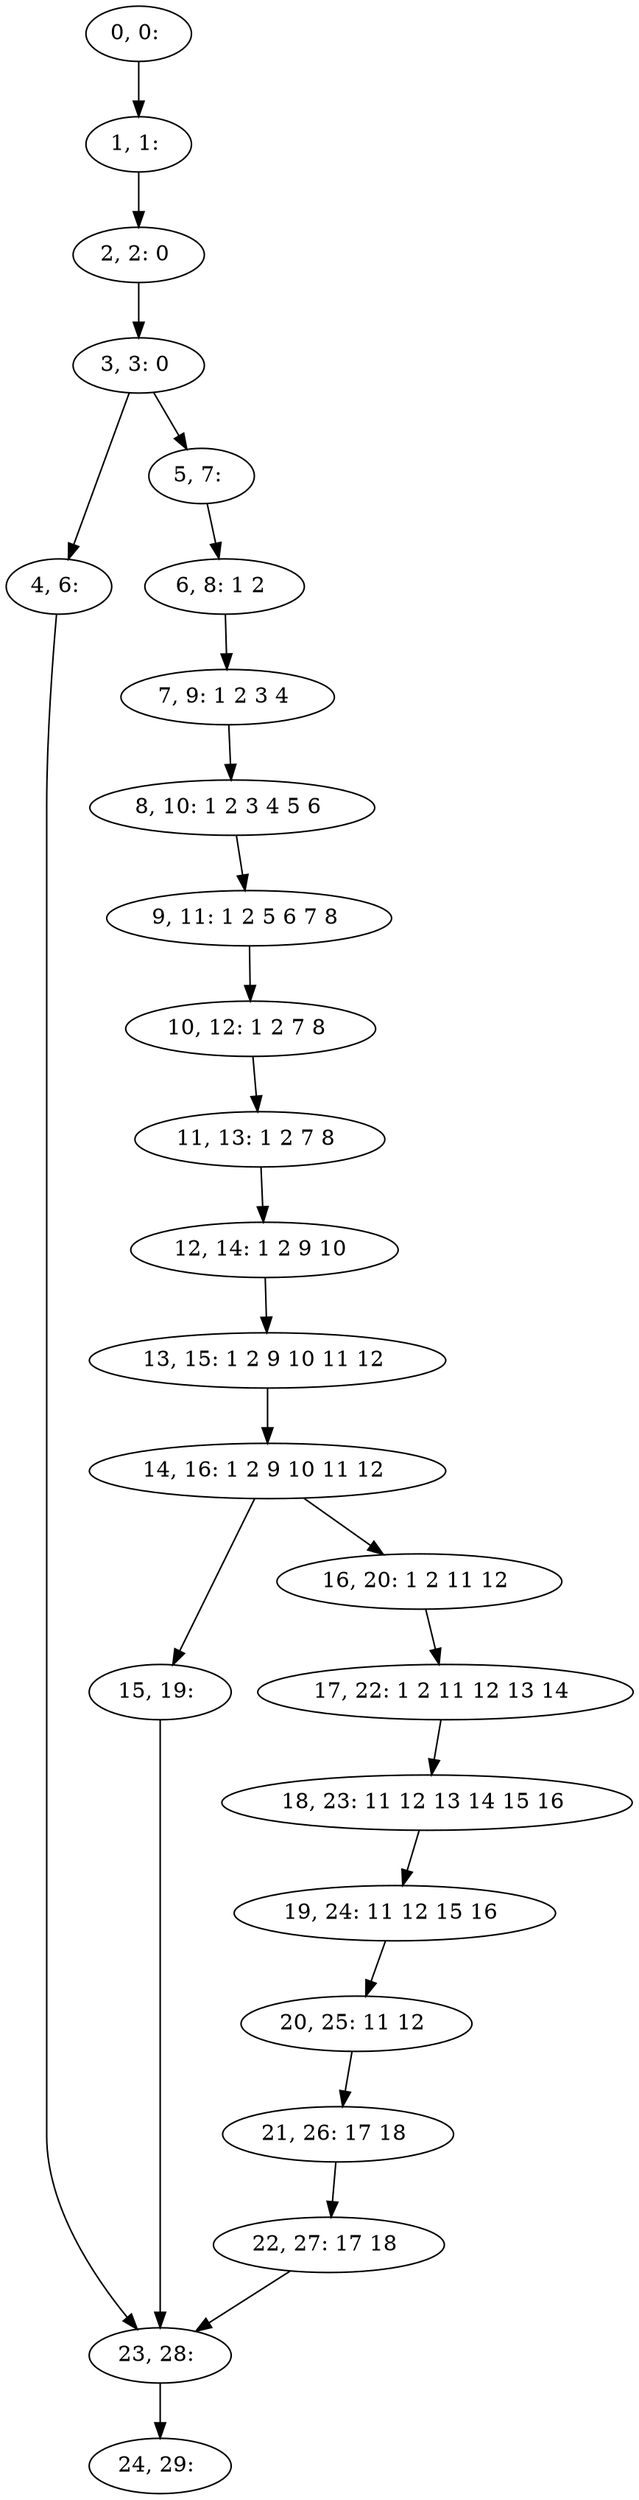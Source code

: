digraph G {
0[label="0, 0: "];
1[label="1, 1: "];
2[label="2, 2: 0 "];
3[label="3, 3: 0 "];
4[label="4, 6: "];
5[label="5, 7: "];
6[label="6, 8: 1 2 "];
7[label="7, 9: 1 2 3 4 "];
8[label="8, 10: 1 2 3 4 5 6 "];
9[label="9, 11: 1 2 5 6 7 8 "];
10[label="10, 12: 1 2 7 8 "];
11[label="11, 13: 1 2 7 8 "];
12[label="12, 14: 1 2 9 10 "];
13[label="13, 15: 1 2 9 10 11 12 "];
14[label="14, 16: 1 2 9 10 11 12 "];
15[label="15, 19: "];
16[label="16, 20: 1 2 11 12 "];
17[label="17, 22: 1 2 11 12 13 14 "];
18[label="18, 23: 11 12 13 14 15 16 "];
19[label="19, 24: 11 12 15 16 "];
20[label="20, 25: 11 12 "];
21[label="21, 26: 17 18 "];
22[label="22, 27: 17 18 "];
23[label="23, 28: "];
24[label="24, 29: "];
0->1 ;
1->2 ;
2->3 ;
3->4 ;
3->5 ;
4->23 ;
5->6 ;
6->7 ;
7->8 ;
8->9 ;
9->10 ;
10->11 ;
11->12 ;
12->13 ;
13->14 ;
14->15 ;
14->16 ;
15->23 ;
16->17 ;
17->18 ;
18->19 ;
19->20 ;
20->21 ;
21->22 ;
22->23 ;
23->24 ;
}
